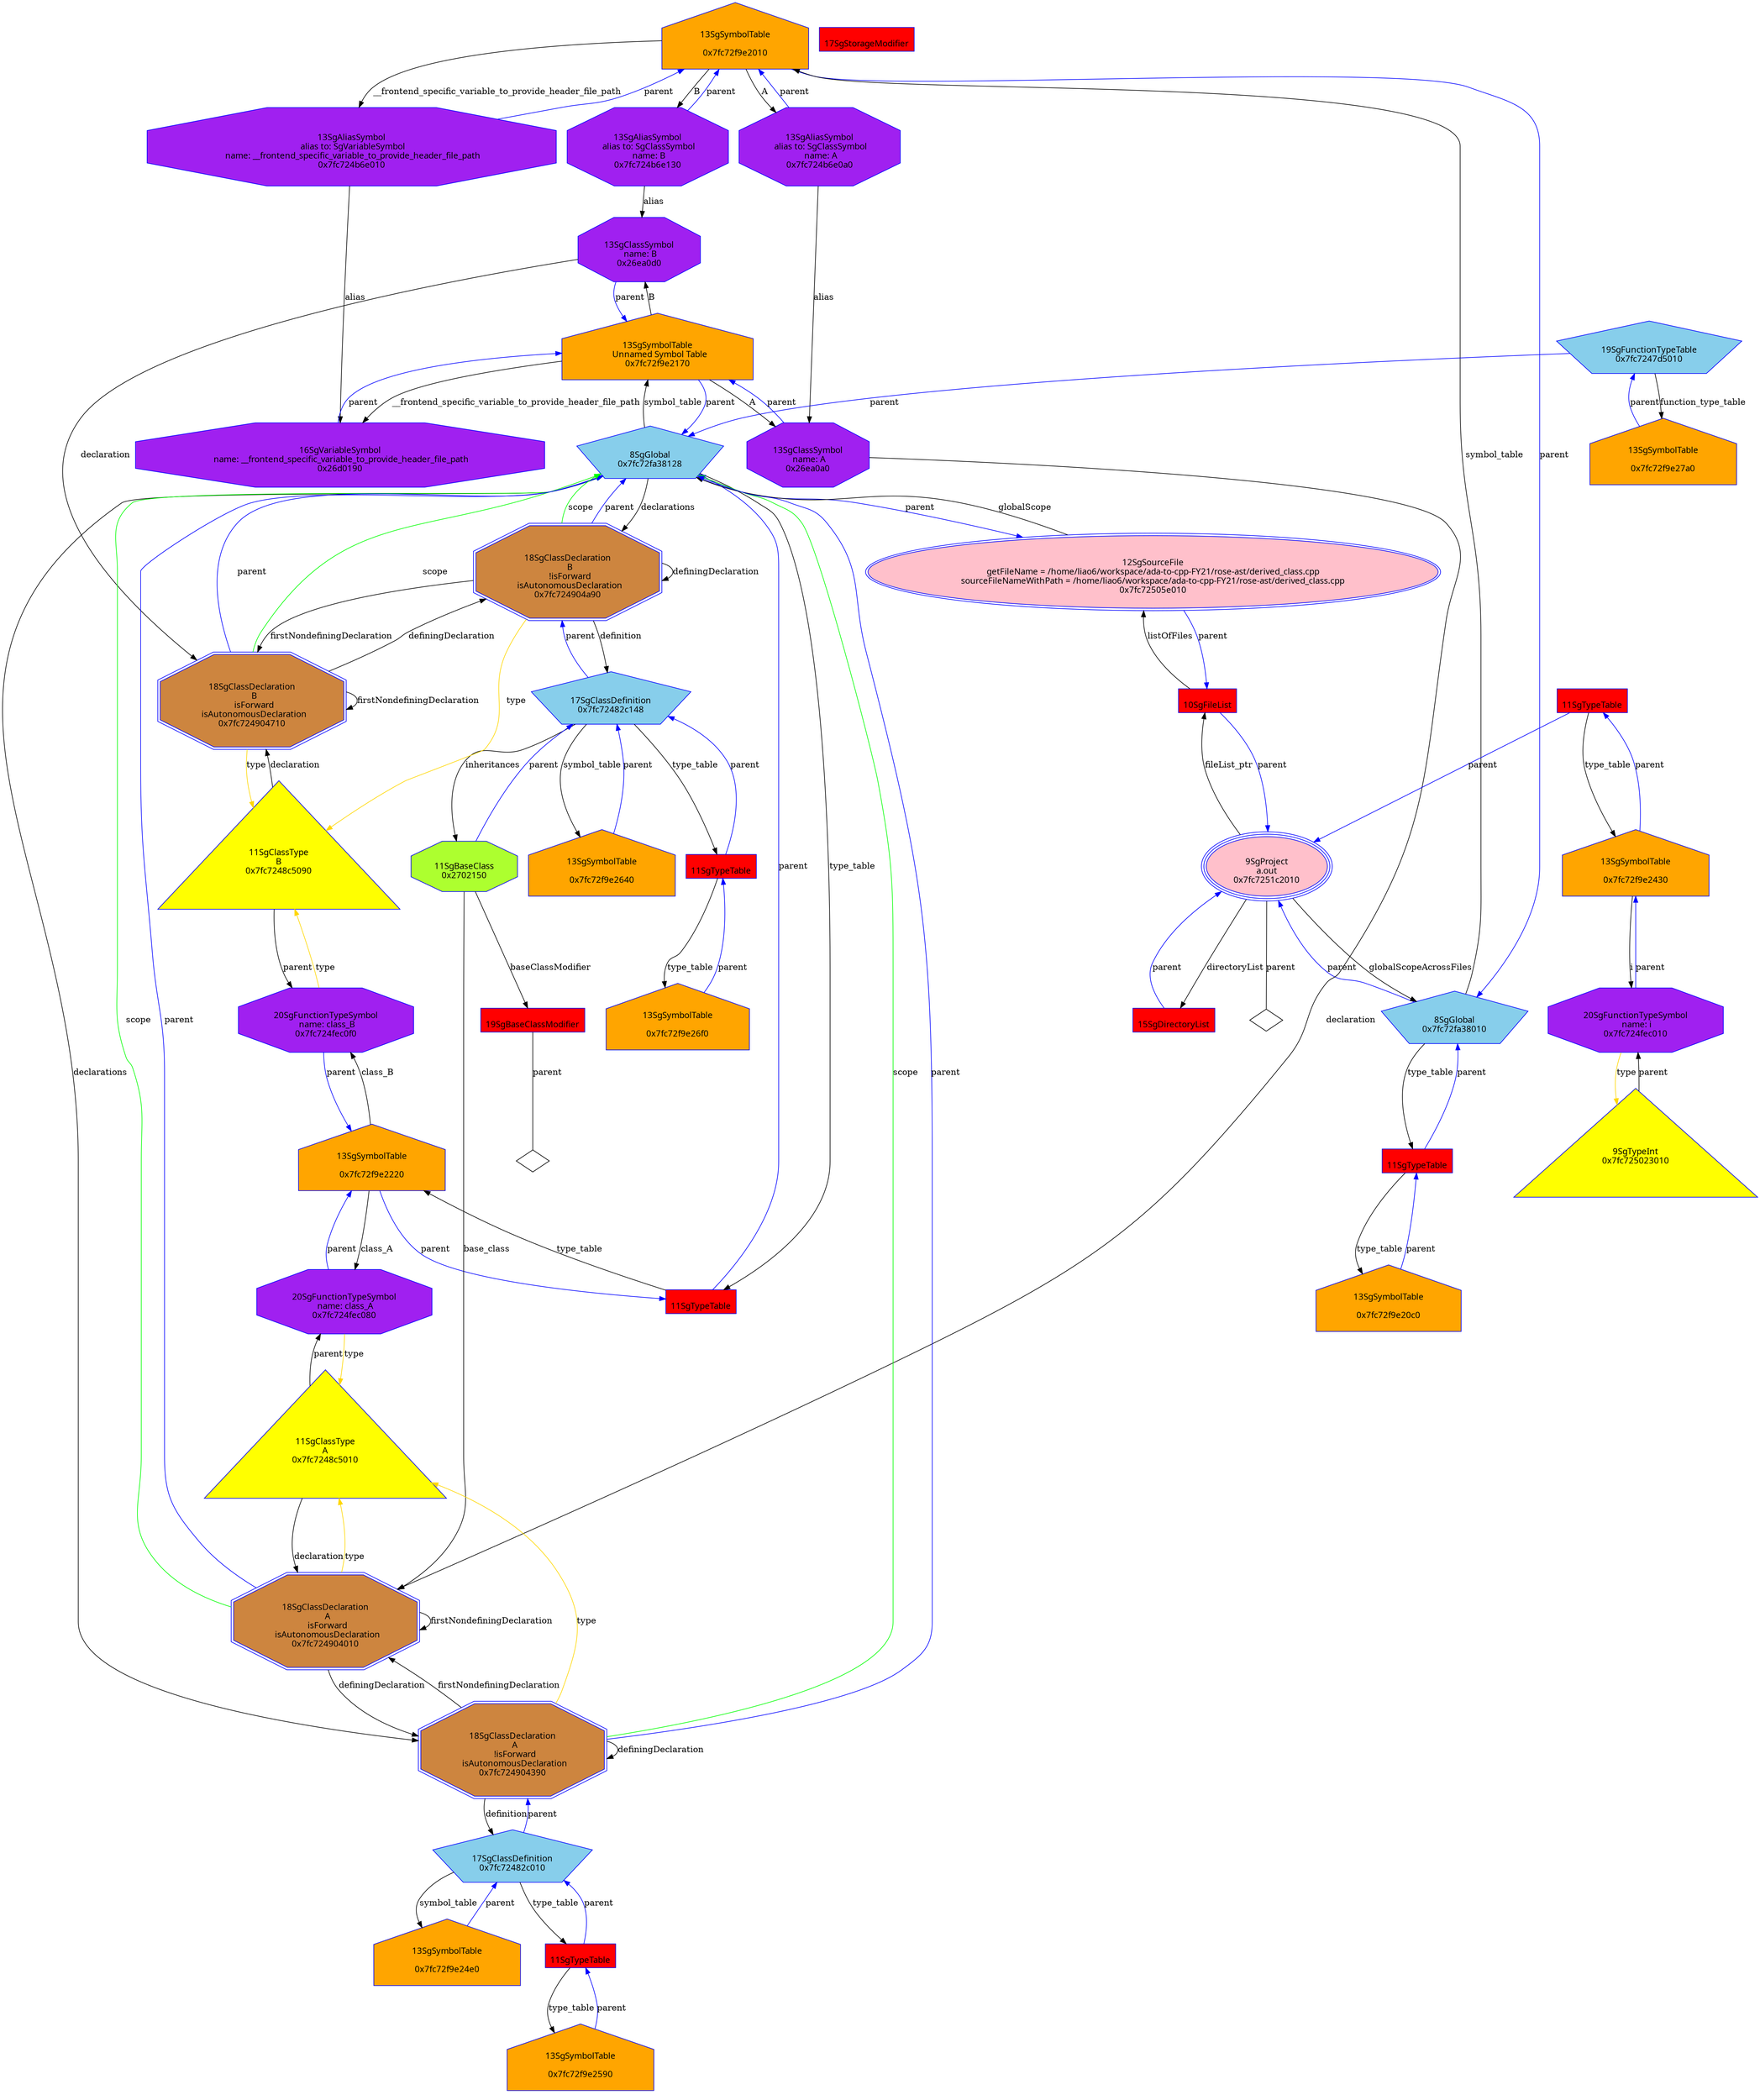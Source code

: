 digraph "Gderived_class.cpp.dot" {
"0x7fc72f9e2010"[label="\n13SgSymbolTable\n  \n  0x7fc72f9e2010  " shape=house,regular=0,URL="\N",tooltip="more info at \N",sides=5,peripheries=1,color="blue",fillcolor=orange,fontname="7x13bold",fontcolor=black,style=filled];
"0x7fc72f9e2010" -> "0x7fc724b6e130"[label="B" dir=forward ];
"0x7fc72f9e2010" -> "0x7fc724b6e0a0"[label="A" dir=forward ];
"0x7fc72f9e2010" -> "0x7fc724b6e010"[label="__frontend_specific_variable_to_provide_header_file_path" dir=forward ];
"0x7fc72f9e2010" -> "0x7fc72fa38010"[label="parent" color="blue" dir=forward ];
"0x7fc72f9e20c0"[label="\n13SgSymbolTable\n  \n  0x7fc72f9e20c0  " shape=house,regular=0,URL="\N",tooltip="more info at \N",sides=5,peripheries=1,color="blue",fillcolor=orange,fontname="7x13bold",fontcolor=black,style=filled];
"0x7fc72f9e20c0" -> "0x2620ae0"[label="parent" color="blue" dir=forward ];
"0x7fc72f9e2170"[label="\n13SgSymbolTable\n  Unnamed Symbol Table\n  0x7fc72f9e2170  " shape=house,regular=0,URL="\N",tooltip="more info at \N",sides=5,peripheries=1,color="blue",fillcolor=orange,fontname="7x13bold",fontcolor=black,style=filled];
"0x7fc72f9e2170" -> "0x26ea0d0"[label="B" dir=forward ];
"0x7fc72f9e2170" -> "0x26ea0a0"[label="A" dir=forward ];
"0x7fc72f9e2170" -> "0x26d0190"[label="__frontend_specific_variable_to_provide_header_file_path" dir=forward ];
"0x7fc72f9e2170" -> "0x7fc72fa38128"[label="parent" color="blue" dir=forward ];
"0x7fc72f9e2220"[label="\n13SgSymbolTable\n  \n  0x7fc72f9e2220  " shape=house,regular=0,URL="\N",tooltip="more info at \N",sides=5,peripheries=1,color="blue",fillcolor=orange,fontname="7x13bold",fontcolor=black,style=filled];
"0x7fc72f9e2220" -> "0x7fc724fec0f0"[label="class_B" dir=forward ];
"0x7fc72f9e2220" -> "0x7fc724fec080"[label="class_A" dir=forward ];
"0x7fc72f9e2220" -> "0x2620b08"[label="parent" color="blue" dir=forward ];
"0x7fc72f9e2430"[label="\n13SgSymbolTable\n  \n  0x7fc72f9e2430  " shape=house,regular=0,URL="\N",tooltip="more info at \N",sides=5,peripheries=1,color="blue",fillcolor=orange,fontname="7x13bold",fontcolor=black,style=filled];
"0x7fc72f9e2430" -> "0x7fc724fec010"[label="i" dir=forward ];
"0x7fc72f9e2430" -> "0x2620b58"[label="parent" color="blue" dir=forward ];
"0x7fc72f9e24e0"[label="\n13SgSymbolTable\n  \n  0x7fc72f9e24e0  " shape=house,regular=0,URL="\N",tooltip="more info at \N",sides=5,peripheries=1,color="blue",fillcolor=orange,fontname="7x13bold",fontcolor=black,style=filled];
"0x7fc72f9e24e0" -> "0x7fc72482c010"[label="parent" color="blue" dir=forward ];
"0x7fc72f9e2590"[label="\n13SgSymbolTable\n  \n  0x7fc72f9e2590  " shape=house,regular=0,URL="\N",tooltip="more info at \N",sides=5,peripheries=1,color="blue",fillcolor=orange,fontname="7x13bold",fontcolor=black,style=filled];
"0x7fc72f9e2590" -> "0x2620b80"[label="parent" color="blue" dir=forward ];
"0x7fc72f9e2640"[label="\n13SgSymbolTable\n  \n  0x7fc72f9e2640  " shape=house,regular=0,URL="\N",tooltip="more info at \N",sides=5,peripheries=1,color="blue",fillcolor=orange,fontname="7x13bold",fontcolor=black,style=filled];
"0x7fc72f9e2640" -> "0x7fc72482c148"[label="parent" color="blue" dir=forward ];
"0x7fc72f9e26f0"[label="\n13SgSymbolTable\n  \n  0x7fc72f9e26f0  " shape=house,regular=0,URL="\N",tooltip="more info at \N",sides=5,peripheries=1,color="blue",fillcolor=orange,fontname="7x13bold",fontcolor=black,style=filled];
"0x7fc72f9e26f0" -> "0x2620ba8"[label="parent" color="blue" dir=forward ];
"0x7fc72f9e27a0"[label="\n13SgSymbolTable\n  \n  0x7fc72f9e27a0  " shape=house,regular=0,URL="\N",tooltip="more info at \N",sides=5,peripheries=1,color="blue",fillcolor=orange,fontname="7x13bold",fontcolor=black,style=filled];
"0x7fc72f9e27a0" -> "0x7fc7247d5010"[label="parent" color="blue" dir=forward ];
"0x26bc7f0"[label="\n17SgStorageModifier" shape=polygon,regular=0,URL="\N",tooltip="more info at \N",sides=4,peripheries=1,color="blue",fillcolor=red,fontname="7x13bold",fontcolor=black,style=filled];
"0x7fc724804010"[label="\n19SgBaseClassModifier" shape=polygon,regular=0,URL="\N",tooltip="more info at \N",sides=4,peripheries=1,color="blue",fillcolor=red,fontname="7x13bold",fontcolor=black,style=filled];
"0x7fc724804010" -> "0x7fc724804010__parent__null"[label="parent" dir=none ];
"0x7fc724804010__parent__null"[label="" shape=diamond ];
"0x7fc72505e010"[label="\n12SgSourceFile\n  getFileName = /home/liao6/workspace/ada-to-cpp-FY21/rose-ast/derived_class.cpp  \n  sourceFileNameWithPath = /home/liao6/workspace/ada-to-cpp-FY21/rose-ast/derived_class.cpp  \n  0x7fc72505e010  " shape=ellipse,regular=0,URL="\N",tooltip="more info at \N",sides=5,peripheries=2,color="blue",fillcolor=pink,fontname="7x13bold",fontcolor=black,style=filled];
"0x7fc72505e010" -> "0x7fc72fa38128"[label="globalScope" dir=forward ];
"0x7fc72505e010" -> "0x25e6060"[label="parent" color="blue" dir=forward ];
"0x25e6060"[label="\n10SgFileList" shape=polygon,regular=0,URL="\N",tooltip="more info at \N",sides=4,peripheries=1,color="blue",fillcolor=red,fontname="7x13bold",fontcolor=black,style=filled];
"0x25e6060" -> "0x7fc72505e010"[label="listOfFiles" dir=forward ];
"0x25e6060" -> "0x7fc7251c2010"[label="parent" color="blue" dir=forward ];
"0x2605470"[label="\n15SgDirectoryList" shape=polygon,regular=0,URL="\N",tooltip="more info at \N",sides=4,peripheries=1,color="blue",fillcolor=red,fontname="7x13bold",fontcolor=black,style=filled];
"0x2605470" -> "0x7fc7251c2010"[label="parent" color="blue" dir=forward ];
"0x7fc7251c2010"[label="\n9SgProject\n  a.out  \n  0x7fc7251c2010  " shape=ellipse,regular=0,URL="\N",tooltip="more info at \N",sides=5,peripheries=3,color="blue",fillcolor=pink,fontname="7x13bold",fontcolor=black,style=filled];
"0x7fc7251c2010" -> "0x25e6060"[label="fileList_ptr" dir=forward ];
"0x7fc7251c2010" -> "0x2605470"[label="directoryList" dir=forward ];
"0x7fc7251c2010" -> "0x7fc72fa38010"[label="globalScopeAcrossFiles" dir=forward ];
"0x7fc7251c2010" -> "0x7fc7251c2010__parent__null"[label="parent" dir=none ];
"0x7fc7251c2010__parent__null"[label="" shape=diamond ];
"0x2702150"[label="\n11SgBaseClass\n  0x2702150  " shape=polygon,regular=0,URL="\N",tooltip="more info at \N",sides=8,peripheries=1,color="blue",fillcolor=greenyellow,fontname="7x13bold",fontcolor=black,style=filled];
"0x2702150" -> "0x7fc724904010"[label="base_class" dir=forward ];
"0x2702150" -> "0x7fc724804010"[label="baseClassModifier" dir=forward ];
"0x2702150" -> "0x7fc72482c148"[label="parent" color="blue" dir=forward ];
"0x2620ae0"[label="\n11SgTypeTable" shape=polygon,regular=0,URL="\N",tooltip="more info at \N",sides=4,peripheries=1,color="blue",fillcolor=red,fontname="7x13bold",fontcolor=black,style=filled];
"0x2620ae0" -> "0x7fc72f9e20c0"[label="type_table" dir=forward ];
"0x2620ae0" -> "0x7fc72fa38010"[label="parent" color="blue" dir=forward ];
"0x2620b08"[label="\n11SgTypeTable" shape=polygon,regular=0,URL="\N",tooltip="more info at \N",sides=4,peripheries=1,color="blue",fillcolor=red,fontname="7x13bold",fontcolor=black,style=filled];
"0x2620b08" -> "0x7fc72f9e2220"[label="type_table" dir=forward ];
"0x2620b08" -> "0x7fc72fa38128"[label="parent" color="blue" dir=forward ];
"0x2620b58"[label="\n11SgTypeTable" shape=polygon,regular=0,URL="\N",tooltip="more info at \N",sides=4,peripheries=1,color="blue",fillcolor=red,fontname="7x13bold",fontcolor=black,style=filled];
"0x2620b58" -> "0x7fc72f9e2430"[label="type_table" dir=forward ];
"0x2620b58" -> "0x7fc7251c2010"[label="parent" color="blue" dir=forward ];
"0x2620b80"[label="\n11SgTypeTable" shape=polygon,regular=0,URL="\N",tooltip="more info at \N",sides=4,peripheries=1,color="blue",fillcolor=red,fontname="7x13bold",fontcolor=black,style=filled];
"0x2620b80" -> "0x7fc72f9e2590"[label="type_table" dir=forward ];
"0x2620b80" -> "0x7fc72482c010"[label="parent" color="blue" dir=forward ];
"0x2620ba8"[label="\n11SgTypeTable" shape=polygon,regular=0,URL="\N",tooltip="more info at \N",sides=4,peripheries=1,color="blue",fillcolor=red,fontname="7x13bold",fontcolor=black,style=filled];
"0x2620ba8" -> "0x7fc72f9e26f0"[label="type_table" dir=forward ];
"0x2620ba8" -> "0x7fc72482c148"[label="parent" color="blue" dir=forward ];
"0x7fc725023010"[label="\n9SgTypeInt\n  0x7fc725023010  \n   \n   " shape=polygon,regular=0,URL="\N",tooltip="more info at \N",sides=3,peripheries=1,color="blue",fillcolor=yellow,fontname="7x13bold",fontcolor=black,style=filled];
"0x7fc725023010" -> "0x7fc724fec010"[label="parent" dir=forward ];
"0x7fc7248c5010"[label="\n11SgClassType\nA\n  0x7fc7248c5010  \n   \n   " shape=polygon,regular=0,URL="\N",tooltip="more info at \N",sides=3,peripheries=1,color="blue",fillcolor=yellow,fontname="7x13bold",fontcolor=black,style=filled];
"0x7fc7248c5010" -> "0x7fc724904010"[label="declaration" dir=forward ];
"0x7fc7248c5010" -> "0x7fc724fec080"[label="parent" dir=forward ];
"0x7fc7248c5090"[label="\n11SgClassType\nB\n  0x7fc7248c5090  \n   \n   " shape=polygon,regular=0,URL="\N",tooltip="more info at \N",sides=3,peripheries=1,color="blue",fillcolor=yellow,fontname="7x13bold",fontcolor=black,style=filled];
"0x7fc7248c5090" -> "0x7fc724904710"[label="declaration" dir=forward ];
"0x7fc7248c5090" -> "0x7fc724fec0f0"[label="parent" dir=forward ];
"0x7fc72fa38010"[label="\n8SgGlobal\n  0x7fc72fa38010  " shape=polygon,regular=0,URL="\N",tooltip="more info at \N",sides=5,peripheries=1,color="blue",fillcolor=skyblue,fontname="7x13bold",fontcolor=black,style=filled];
"0x7fc72fa38010" -> "0x7fc72f9e2010"[label="symbol_table" dir=forward ];
"0x7fc72fa38010" -> "0x2620ae0"[label="type_table" dir=forward ];
"0x7fc72fa38010" -> "0x7fc7251c2010"[label="parent" color="blue" dir=forward ];
"0x7fc72fa38128"[label="\n8SgGlobal\n  0x7fc72fa38128  " shape=polygon,regular=0,URL="\N",tooltip="more info at \N",sides=5,peripheries=1,color="blue",fillcolor=skyblue,fontname="7x13bold",fontcolor=black,style=filled];
"0x7fc72fa38128" -> "0x7fc724904390"[label="declarations" dir=forward ];
"0x7fc72fa38128" -> "0x7fc724904a90"[label="declarations" dir=forward ];
"0x7fc72fa38128" -> "0x7fc72f9e2170"[label="symbol_table" dir=forward ];
"0x7fc72fa38128" -> "0x2620b08"[label="type_table" dir=forward ];
"0x7fc72fa38128" -> "0x7fc72505e010"[label="parent" color="blue" dir=forward ];
"0x7fc7247d5010"[label="\n19SgFunctionTypeTable\n  0x7fc7247d5010  " shape=polygon,regular=0,URL="\N",tooltip="more info at \N",sides=5,peripheries=1,color="blue",fillcolor=skyblue,fontname="7x13bold",fontcolor=black,style=filled];
"0x7fc7247d5010" -> "0x7fc72f9e27a0"[label="function_type_table" dir=forward ];
"0x7fc7247d5010" -> "0x7fc72fa38128"[label="parent" color="blue" dir=forward ];
"0x7fc724904010"[label="\n18SgClassDeclaration\n  A\n  isForward\n  isAutonomousDeclaration\n  0x7fc724904010  " shape=polygon,regular=0,URL="\N",tooltip="more info at \N",sides=8,peripheries=2,color="blue",fillcolor=peru,fontname="7x13bold",fontcolor=black,style=filled];
"0x7fc724904010" -> "0x7fc7248c5010"[label="type" color="gold1" dir=forward ];
"0x7fc724904010" -> "0x7fc72fa38128"[label="scope" color="green" dir=forward ];
"0x7fc724904010" -> "0x7fc724904390"[label="definingDeclaration" dir=forward ];
"0x7fc724904010" -> "0x7fc724904010"[label="firstNondefiningDeclaration" dir=forward ];
"0x7fc724904010" -> "0x7fc72fa38128"[label="parent" color="blue" dir=forward ];
"0x7fc724904390"[label="\n18SgClassDeclaration\n  A\n  !isForward\n  isAutonomousDeclaration\n  0x7fc724904390  " shape=polygon,regular=0,URL="\N",tooltip="more info at \N",sides=8,peripheries=2,color="blue",fillcolor=peru,fontname="7x13bold",fontcolor=black,style=filled];
"0x7fc724904390" -> "0x7fc7248c5010"[label="type" color="gold1" dir=forward ];
"0x7fc724904390" -> "0x7fc72482c010"[label="definition" dir=forward ];
"0x7fc724904390" -> "0x7fc72fa38128"[label="scope" color="green" dir=forward ];
"0x7fc724904390" -> "0x7fc724904390"[label="definingDeclaration" dir=forward ];
"0x7fc724904390" -> "0x7fc724904010"[label="firstNondefiningDeclaration" dir=forward ];
"0x7fc724904390" -> "0x7fc72fa38128"[label="parent" color="blue" dir=forward ];
"0x7fc724904710"[label="\n18SgClassDeclaration\n  B\n  isForward\n  isAutonomousDeclaration\n  0x7fc724904710  " shape=polygon,regular=0,URL="\N",tooltip="more info at \N",sides=8,peripheries=2,color="blue",fillcolor=peru,fontname="7x13bold",fontcolor=black,style=filled];
"0x7fc724904710" -> "0x7fc7248c5090"[label="type" color="gold1" dir=forward ];
"0x7fc724904710" -> "0x7fc72fa38128"[label="scope" color="green" dir=forward ];
"0x7fc724904710" -> "0x7fc724904a90"[label="definingDeclaration" dir=forward ];
"0x7fc724904710" -> "0x7fc724904710"[label="firstNondefiningDeclaration" dir=forward ];
"0x7fc724904710" -> "0x7fc72fa38128"[label="parent" color="blue" dir=forward ];
"0x7fc724904a90"[label="\n18SgClassDeclaration\n  B\n  !isForward\n  isAutonomousDeclaration\n  0x7fc724904a90  " shape=polygon,regular=0,URL="\N",tooltip="more info at \N",sides=8,peripheries=2,color="blue",fillcolor=peru,fontname="7x13bold",fontcolor=black,style=filled];
"0x7fc724904a90" -> "0x7fc7248c5090"[label="type" color="gold1" dir=forward ];
"0x7fc724904a90" -> "0x7fc72482c148"[label="definition" dir=forward ];
"0x7fc724904a90" -> "0x7fc72fa38128"[label="scope" color="green" dir=forward ];
"0x7fc724904a90" -> "0x7fc724904a90"[label="definingDeclaration" dir=forward ];
"0x7fc724904a90" -> "0x7fc724904710"[label="firstNondefiningDeclaration" dir=forward ];
"0x7fc724904a90" -> "0x7fc72fa38128"[label="parent" color="blue" dir=forward ];
"0x7fc72482c010"[label="\n17SgClassDefinition\n  0x7fc72482c010  " shape=polygon,regular=0,URL="\N",tooltip="more info at \N",sides=5,peripheries=1,color="blue",fillcolor=skyblue,fontname="7x13bold",fontcolor=black,style=filled];
"0x7fc72482c010" -> "0x7fc72f9e24e0"[label="symbol_table" dir=forward ];
"0x7fc72482c010" -> "0x2620b80"[label="type_table" dir=forward ];
"0x7fc72482c010" -> "0x7fc724904390"[label="parent" color="blue" dir=forward ];
"0x7fc72482c148"[label="\n17SgClassDefinition\n  0x7fc72482c148  " shape=polygon,regular=0,URL="\N",tooltip="more info at \N",sides=5,peripheries=1,color="blue",fillcolor=skyblue,fontname="7x13bold",fontcolor=black,style=filled];
"0x7fc72482c148" -> "0x2702150"[label="inheritances" dir=forward ];
"0x7fc72482c148" -> "0x7fc72f9e2640"[label="symbol_table" dir=forward ];
"0x7fc72482c148" -> "0x2620ba8"[label="type_table" dir=forward ];
"0x7fc72482c148" -> "0x7fc724904a90"[label="parent" color="blue" dir=forward ];
"0x26d0190"[label="\n16SgVariableSymbol\n name: __frontend_specific_variable_to_provide_header_file_path\n  0x26d0190  " shape=polygon,regular=0,URL="\N",tooltip="more info at \N",sides=8,peripheries=1,color="blue",fillcolor=purple,fontname="7x13bold",fontcolor=black,style=filled];
"0x26d0190" -> "0x7fc72f9e2170"[label="parent" color="blue" dir=forward ];
"0x7fc724fec010"[label="\n20SgFunctionTypeSymbol\n name: i\n  0x7fc724fec010  " shape=polygon,regular=0,URL="\N",tooltip="more info at \N",sides=8,peripheries=1,color="blue",fillcolor=purple,fontname="7x13bold",fontcolor=black,style=filled];
"0x7fc724fec010" -> "0x7fc725023010"[label="type" color="gold1" dir=forward ];
"0x7fc724fec010" -> "0x7fc72f9e2430"[label="parent" color="blue" dir=forward ];
"0x7fc724fec080"[label="\n20SgFunctionTypeSymbol\n name: class_A\n  0x7fc724fec080  " shape=polygon,regular=0,URL="\N",tooltip="more info at \N",sides=8,peripheries=1,color="blue",fillcolor=purple,fontname="7x13bold",fontcolor=black,style=filled];
"0x7fc724fec080" -> "0x7fc7248c5010"[label="type" color="gold1" dir=forward ];
"0x7fc724fec080" -> "0x7fc72f9e2220"[label="parent" color="blue" dir=forward ];
"0x7fc724fec0f0"[label="\n20SgFunctionTypeSymbol\n name: class_B\n  0x7fc724fec0f0  " shape=polygon,regular=0,URL="\N",tooltip="more info at \N",sides=8,peripheries=1,color="blue",fillcolor=purple,fontname="7x13bold",fontcolor=black,style=filled];
"0x7fc724fec0f0" -> "0x7fc7248c5090"[label="type" color="gold1" dir=forward ];
"0x7fc724fec0f0" -> "0x7fc72f9e2220"[label="parent" color="blue" dir=forward ];
"0x26ea0a0"[label="\n13SgClassSymbol\n name: A\n  0x26ea0a0  " shape=polygon,regular=0,URL="\N",tooltip="more info at \N",sides=8,peripheries=1,color="blue",fillcolor=purple,fontname="7x13bold",fontcolor=black,style=filled];
"0x26ea0a0" -> "0x7fc724904010"[label="declaration" dir=forward ];
"0x26ea0a0" -> "0x7fc72f9e2170"[label="parent" color="blue" dir=forward ];
"0x26ea0d0"[label="\n13SgClassSymbol\n name: B\n  0x26ea0d0  " shape=polygon,regular=0,URL="\N",tooltip="more info at \N",sides=8,peripheries=1,color="blue",fillcolor=purple,fontname="7x13bold",fontcolor=black,style=filled];
"0x26ea0d0" -> "0x7fc724904710"[label="declaration" dir=forward ];
"0x26ea0d0" -> "0x7fc72f9e2170"[label="parent" color="blue" dir=forward ];
"0x7fc724b6e010"[label="\n13SgAliasSymbol\n alias to: SgVariableSymbol\n name: __frontend_specific_variable_to_provide_header_file_path\n  0x7fc724b6e010  " shape=polygon,regular=0,URL="\N",tooltip="more info at \N",sides=8,peripheries=1,color="blue",fillcolor=purple,fontname="7x13bold",fontcolor=black,style=filled];
"0x7fc724b6e010" -> "0x26d0190"[label="alias" dir=forward ];
"0x7fc724b6e010" -> "0x7fc72f9e2010"[label="parent" color="blue" dir=forward ];
"0x7fc724b6e0a0"[label="\n13SgAliasSymbol\n alias to: SgClassSymbol\n name: A\n  0x7fc724b6e0a0  " shape=polygon,regular=0,URL="\N",tooltip="more info at \N",sides=8,peripheries=1,color="blue",fillcolor=purple,fontname="7x13bold",fontcolor=black,style=filled];
"0x7fc724b6e0a0" -> "0x26ea0a0"[label="alias" dir=forward ];
"0x7fc724b6e0a0" -> "0x7fc72f9e2010"[label="parent" color="blue" dir=forward ];
"0x7fc724b6e130"[label="\n13SgAliasSymbol\n alias to: SgClassSymbol\n name: B\n  0x7fc724b6e130  " shape=polygon,regular=0,URL="\N",tooltip="more info at \N",sides=8,peripheries=1,color="blue",fillcolor=purple,fontname="7x13bold",fontcolor=black,style=filled];
"0x7fc724b6e130" -> "0x26ea0d0"[label="alias" dir=forward ];
"0x7fc724b6e130" -> "0x7fc72f9e2010"[label="parent" color="blue" dir=forward ];
}
